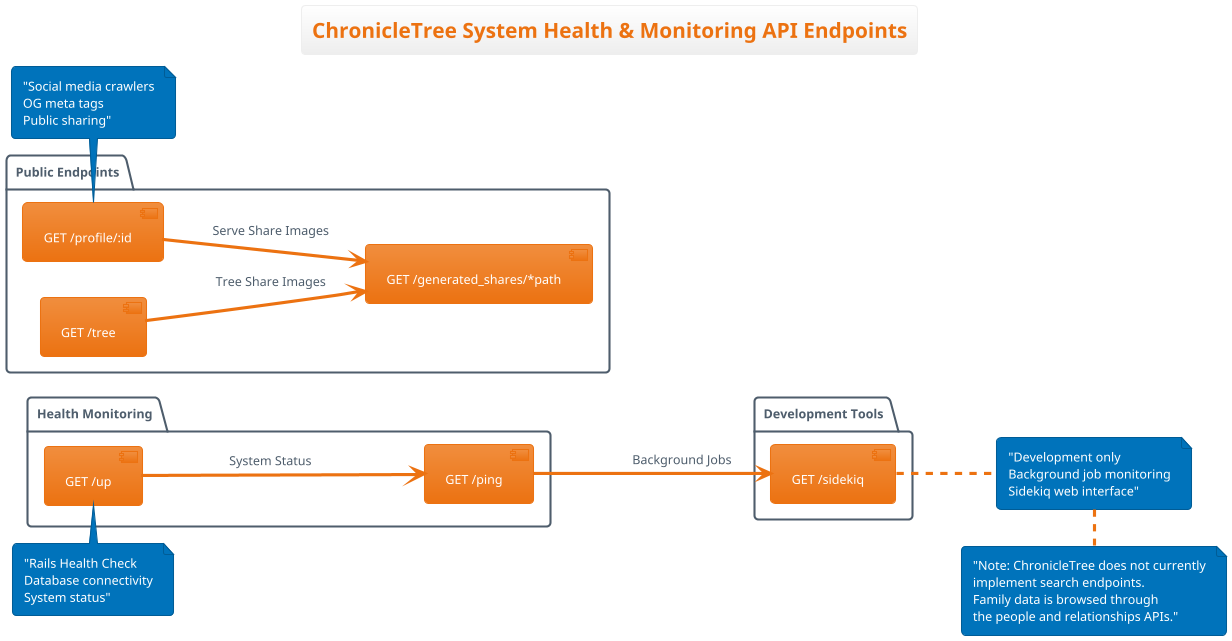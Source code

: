 @startuml System Health and Monitoring API Endpoints
!theme aws-orange
title ChronicleTree System Health & Monitoring API Endpoints

left to right direction

package "Health Monitoring" {
  [GET /up] as HealthCheck
  [GET /ping] as PingEndpoint
}

package "Development Tools" {
  [GET /sidekiq] as SidekiqUI
}

package "Public Endpoints" {
  [GET /profile/:id] as PublicProfile
  [GET /tree] as PublicTree
  [GET /generated_shares/*path] as ShareImages
}

' Health monitoring flow
HealthCheck --> PingEndpoint : "System Status"
PingEndpoint --> SidekiqUI : "Background Jobs"

' Public access flow
PublicProfile --> ShareImages : "Serve Share Images"
PublicTree --> ShareImages : "Tree Share Images"

note top of HealthCheck : "Rails Health Check\nDatabase connectivity\nSystem status"
note bottom of PublicProfile : "Social media crawlers\nOG meta tags\nPublic sharing"
note right of SidekiqUI : "Development only\nBackground job monitoring\nSidekiq web interface"

' Note about missing search functionality
note bottom : "Note: ChronicleTree does not currently\nimplement search endpoints.\nFamily data is browsed through\nthe people and relationships APIs."

@enduml
